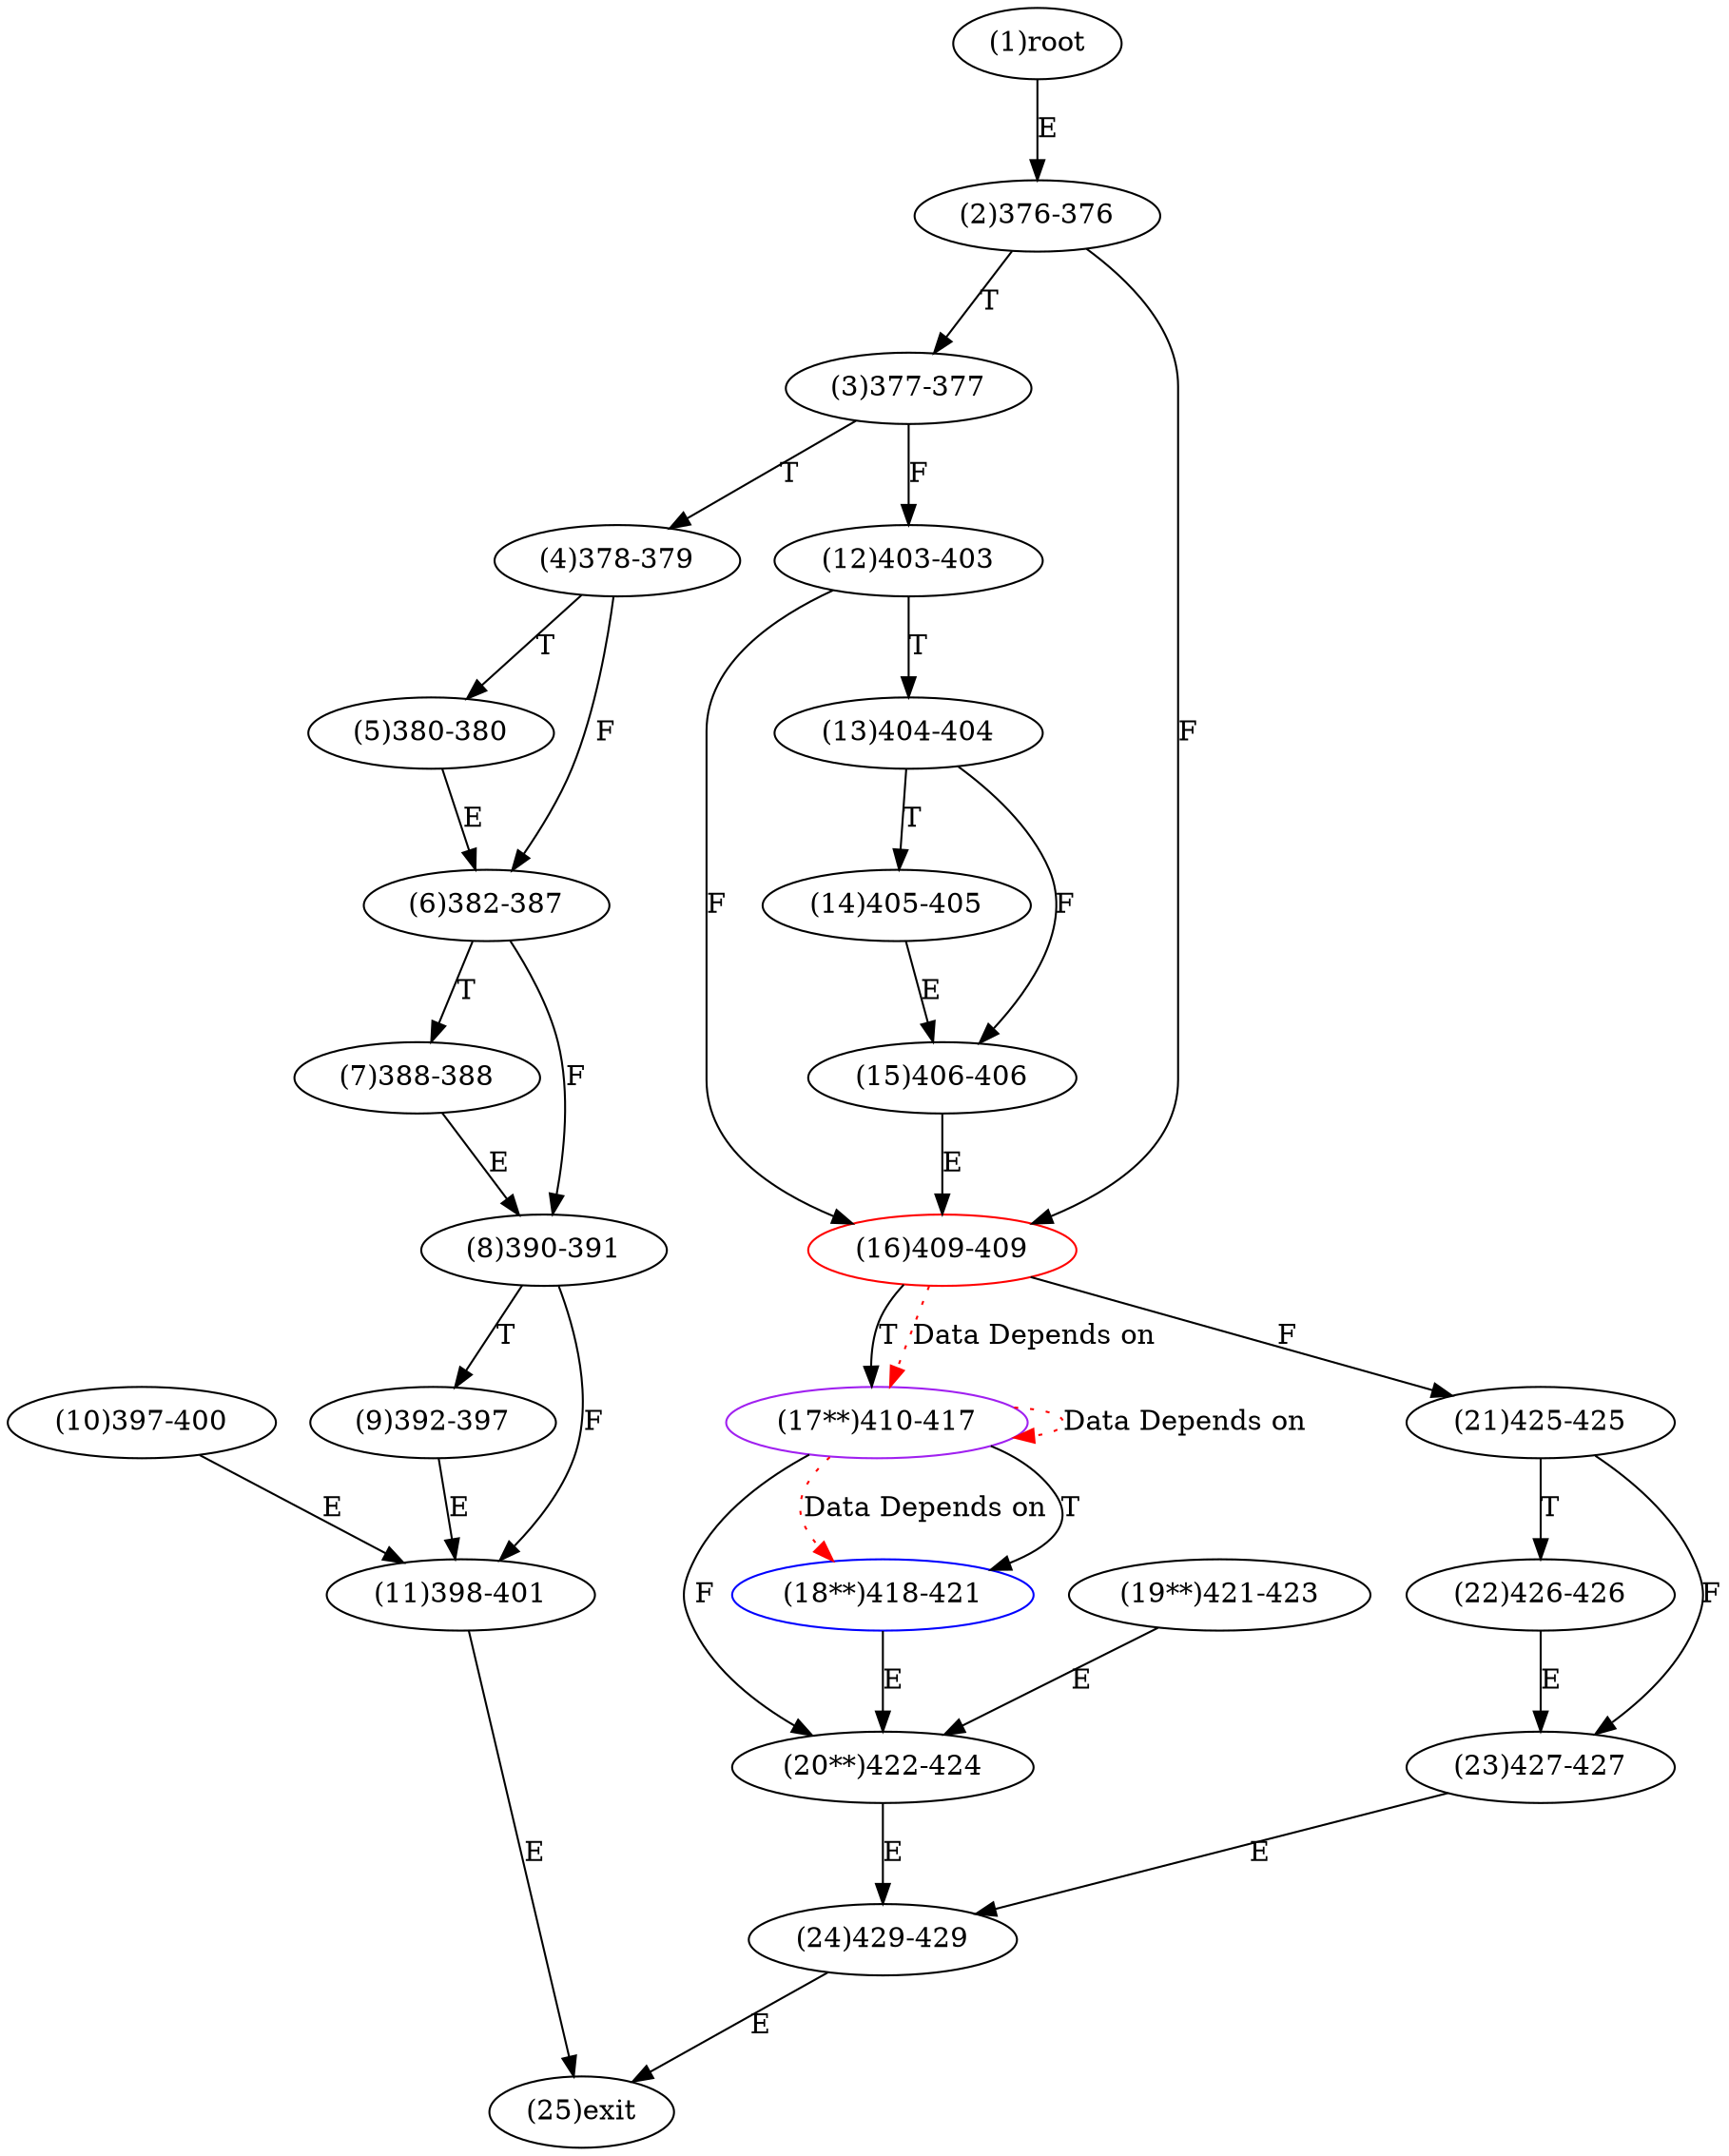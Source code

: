 digraph "" { 
1[ label="(1)root"];
2[ label="(2)376-376"];
3[ label="(3)377-377"];
4[ label="(4)378-379"];
5[ label="(5)380-380"];
6[ label="(6)382-387"];
7[ label="(7)388-388"];
8[ label="(8)390-391"];
9[ label="(9)392-397"];
10[ label="(10)397-400"];
11[ label="(11)398-401"];
12[ label="(12)403-403"];
13[ label="(13)404-404"];
14[ label="(14)405-405"];
15[ label="(15)406-406"];
17[ label="(17**)410-417",color=purple];
16[ label="(16)409-409",color=red];
19[ label="(19**)421-423"];
18[ label="(18**)418-421",color=blue];
21[ label="(21)425-425"];
20[ label="(20**)422-424"];
23[ label="(23)427-427"];
22[ label="(22)426-426"];
25[ label="(25)exit"];
24[ label="(24)429-429"];
1->2[ label="E"];
2->16[ label="F"];
2->3[ label="T"];
3->12[ label="F"];
3->4[ label="T"];
4->6[ label="F"];
4->5[ label="T"];
5->6[ label="E"];
6->8[ label="F"];
6->7[ label="T"];
7->8[ label="E"];
8->11[ label="F"];
8->9[ label="T"];
9->11[ label="E"];
10->11[ label="E"];
11->25[ label="E"];
12->16[ label="F"];
12->13[ label="T"];
13->15[ label="F"];
13->14[ label="T"];
14->15[ label="E"];
15->16[ label="E"];
16->21[ label="F"];
16->17[ label="T"];
17->20[ label="F"];
17->18[ label="T"];
18->20[ label="E"];
19->20[ label="E"];
20->24[ label="E"];
21->23[ label="F"];
21->22[ label="T"];
22->23[ label="E"];
23->24[ label="E"];
24->25[ label="E"];
17->17[ color="red" label="Data Depends on" style = dotted ];
17->18[ color="red" label="Data Depends on" style = dotted ];
16->17[ color="red" label="Data Depends on" style = dotted ];
}